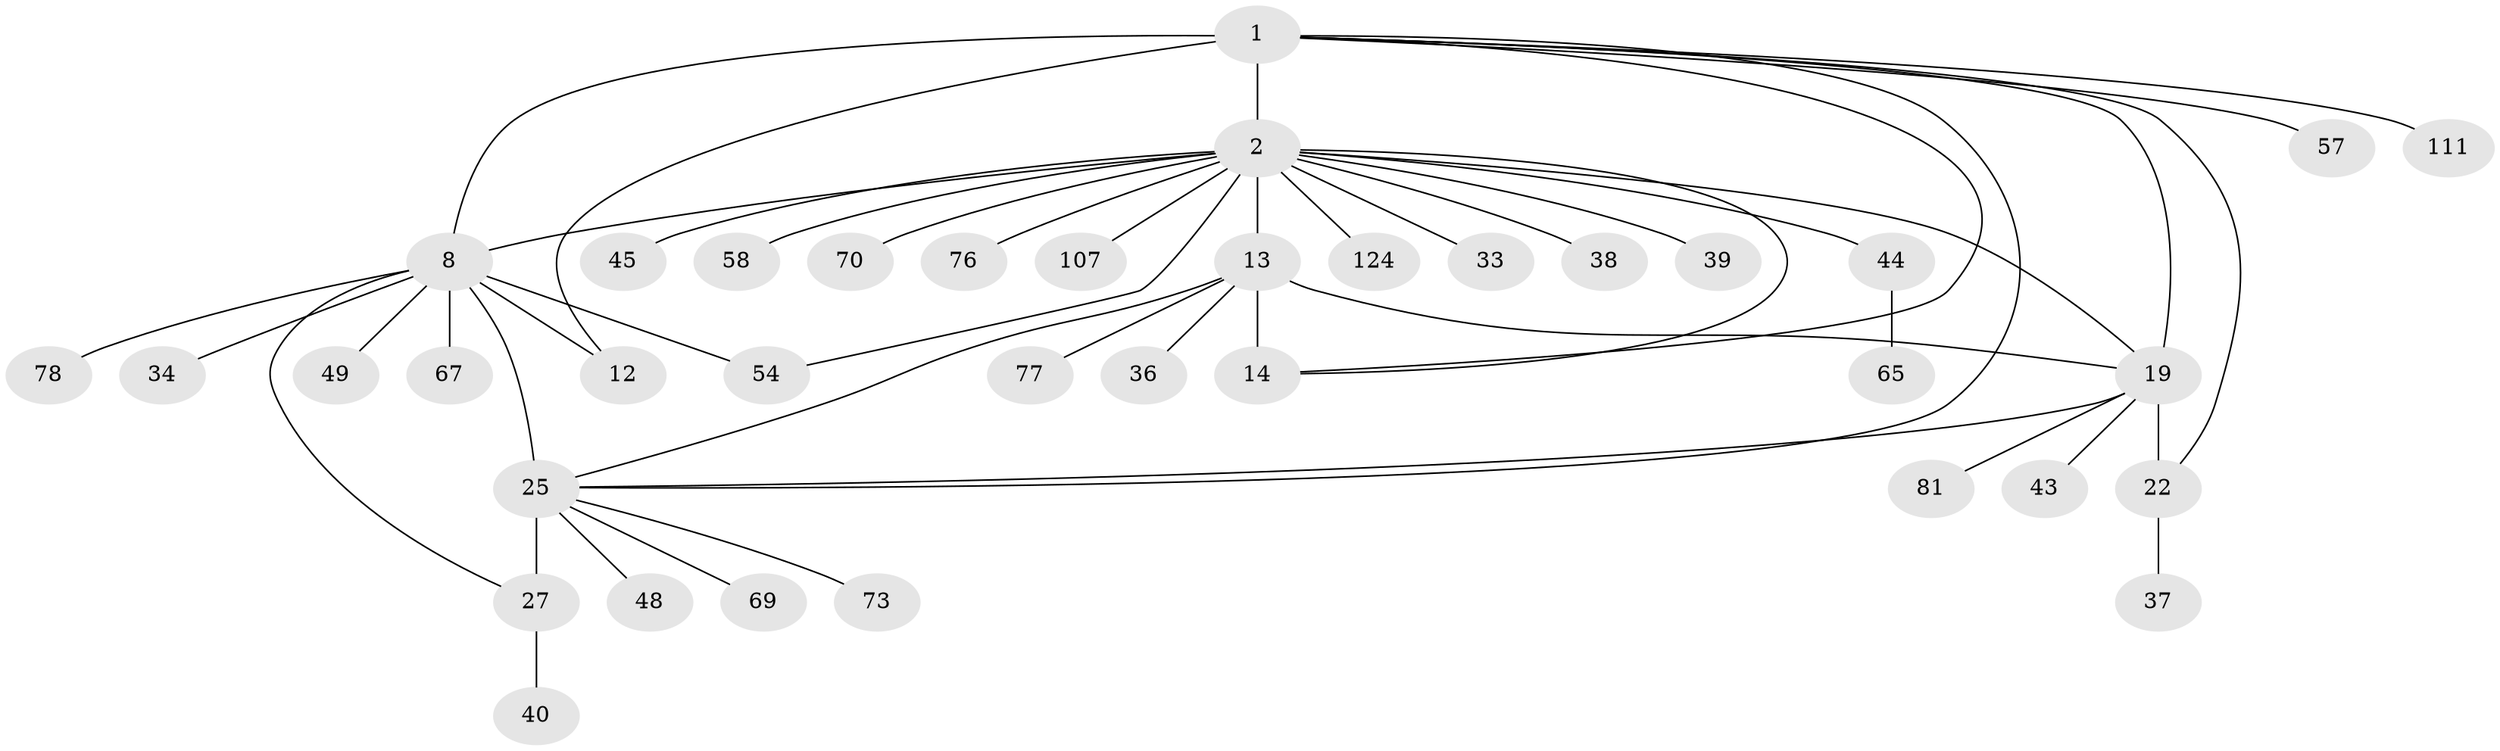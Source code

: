 // original degree distribution, {8: 0.03225806451612903, 5: 0.016129032258064516, 9: 0.03225806451612903, 14: 0.008064516129032258, 12: 0.024193548387096774, 10: 0.016129032258064516, 7: 0.04838709677419355, 6: 0.04032258064516129, 11: 0.016129032258064516, 13: 0.008064516129032258, 1: 0.5725806451612904, 2: 0.1532258064516129, 3: 0.03225806451612903}
// Generated by graph-tools (version 1.1) at 2025/19/03/04/25 18:19:48]
// undirected, 37 vertices, 48 edges
graph export_dot {
graph [start="1"]
  node [color=gray90,style=filled];
  1 [super="+4+7+87"];
  2 [super="+3+5+6"];
  8 [super="+9"];
  12 [super="+89+113"];
  13 [super="+18+16+96+55+71"];
  14 [super="+84+105+83+42+15"];
  19 [super="+21+35+93+20"];
  22 [super="+102"];
  25 [super="+28+26"];
  27 [super="+46+91+97+98+103+30+72"];
  33;
  34;
  36;
  37;
  38 [super="+80"];
  39;
  40;
  43;
  44;
  45 [super="+64"];
  48;
  49;
  54;
  57;
  58;
  65;
  67 [super="+99+85"];
  69 [super="+116+94"];
  70;
  73;
  76 [super="+115"];
  77 [super="+95"];
  78;
  81;
  107;
  111;
  124;
  1 -- 2 [weight=9];
  1 -- 25 [weight=2];
  1 -- 111;
  1 -- 8 [weight=7];
  1 -- 12 [weight=3];
  1 -- 14;
  1 -- 19 [weight=4];
  1 -- 22;
  1 -- 57;
  2 -- 76;
  2 -- 45;
  2 -- 124;
  2 -- 39;
  2 -- 13 [weight=4];
  2 -- 54;
  2 -- 33;
  2 -- 38;
  2 -- 70;
  2 -- 107;
  2 -- 44;
  2 -- 14 [weight=2];
  2 -- 58;
  2 -- 8 [weight=2];
  2 -- 19 [weight=2];
  8 -- 12 [weight=2];
  8 -- 49;
  8 -- 54;
  8 -- 34;
  8 -- 67;
  8 -- 78;
  8 -- 25 [weight=4];
  8 -- 27 [weight=2];
  13 -- 14 [weight=6];
  13 -- 36;
  13 -- 77;
  13 -- 25;
  13 -- 19;
  19 -- 22 [weight=4];
  19 -- 43;
  19 -- 81;
  19 -- 25;
  22 -- 37;
  25 -- 27 [weight=6];
  25 -- 69;
  25 -- 73;
  25 -- 48;
  27 -- 40;
  44 -- 65;
}
